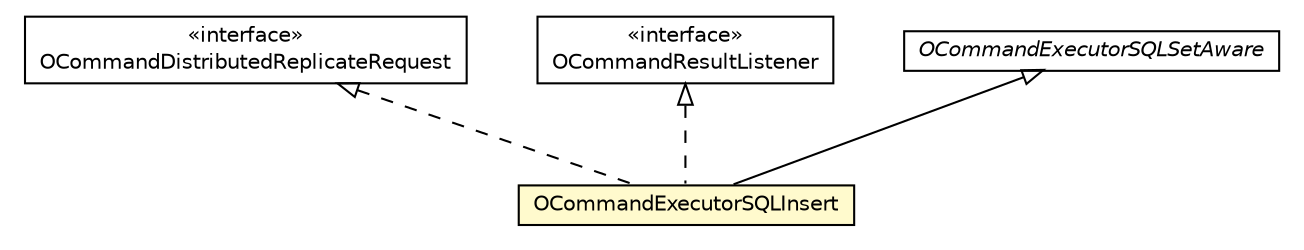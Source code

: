 #!/usr/local/bin/dot
#
# Class diagram 
# Generated by UMLGraph version R5_6-24-gf6e263 (http://www.umlgraph.org/)
#

digraph G {
	edge [fontname="Helvetica",fontsize=10,labelfontname="Helvetica",labelfontsize=10];
	node [fontname="Helvetica",fontsize=10,shape=plaintext];
	nodesep=0.25;
	ranksep=0.5;
	// com.orientechnologies.orient.core.command.OCommandDistributedReplicateRequest
	c2043672 [label=<<table title="com.orientechnologies.orient.core.command.OCommandDistributedReplicateRequest" border="0" cellborder="1" cellspacing="0" cellpadding="2" port="p" href="../command/OCommandDistributedReplicateRequest.html">
		<tr><td><table border="0" cellspacing="0" cellpadding="1">
<tr><td align="center" balign="center"> &#171;interface&#187; </td></tr>
<tr><td align="center" balign="center"> OCommandDistributedReplicateRequest </td></tr>
		</table></td></tr>
		</table>>, URL="../command/OCommandDistributedReplicateRequest.html", fontname="Helvetica", fontcolor="black", fontsize=10.0];
	// com.orientechnologies.orient.core.command.OCommandResultListener
	c2043678 [label=<<table title="com.orientechnologies.orient.core.command.OCommandResultListener" border="0" cellborder="1" cellspacing="0" cellpadding="2" port="p" href="../command/OCommandResultListener.html">
		<tr><td><table border="0" cellspacing="0" cellpadding="1">
<tr><td align="center" balign="center"> &#171;interface&#187; </td></tr>
<tr><td align="center" balign="center"> OCommandResultListener </td></tr>
		</table></td></tr>
		</table>>, URL="../command/OCommandResultListener.html", fontname="Helvetica", fontcolor="black", fontsize=10.0];
	// com.orientechnologies.orient.core.sql.OCommandExecutorSQLSetAware
	c2043747 [label=<<table title="com.orientechnologies.orient.core.sql.OCommandExecutorSQLSetAware" border="0" cellborder="1" cellspacing="0" cellpadding="2" port="p" href="./OCommandExecutorSQLSetAware.html">
		<tr><td><table border="0" cellspacing="0" cellpadding="1">
<tr><td align="center" balign="center"><font face="Helvetica-Oblique"> OCommandExecutorSQLSetAware </font></td></tr>
		</table></td></tr>
		</table>>, URL="./OCommandExecutorSQLSetAware.html", fontname="Helvetica", fontcolor="black", fontsize=10.0];
	// com.orientechnologies.orient.core.sql.OCommandExecutorSQLInsert
	c2043785 [label=<<table title="com.orientechnologies.orient.core.sql.OCommandExecutorSQLInsert" border="0" cellborder="1" cellspacing="0" cellpadding="2" port="p" bgcolor="lemonChiffon" href="./OCommandExecutorSQLInsert.html">
		<tr><td><table border="0" cellspacing="0" cellpadding="1">
<tr><td align="center" balign="center"> OCommandExecutorSQLInsert </td></tr>
		</table></td></tr>
		</table>>, URL="./OCommandExecutorSQLInsert.html", fontname="Helvetica", fontcolor="black", fontsize=10.0];
	//com.orientechnologies.orient.core.sql.OCommandExecutorSQLInsert extends com.orientechnologies.orient.core.sql.OCommandExecutorSQLSetAware
	c2043747:p -> c2043785:p [dir=back,arrowtail=empty];
	//com.orientechnologies.orient.core.sql.OCommandExecutorSQLInsert implements com.orientechnologies.orient.core.command.OCommandDistributedReplicateRequest
	c2043672:p -> c2043785:p [dir=back,arrowtail=empty,style=dashed];
	//com.orientechnologies.orient.core.sql.OCommandExecutorSQLInsert implements com.orientechnologies.orient.core.command.OCommandResultListener
	c2043678:p -> c2043785:p [dir=back,arrowtail=empty,style=dashed];
}

